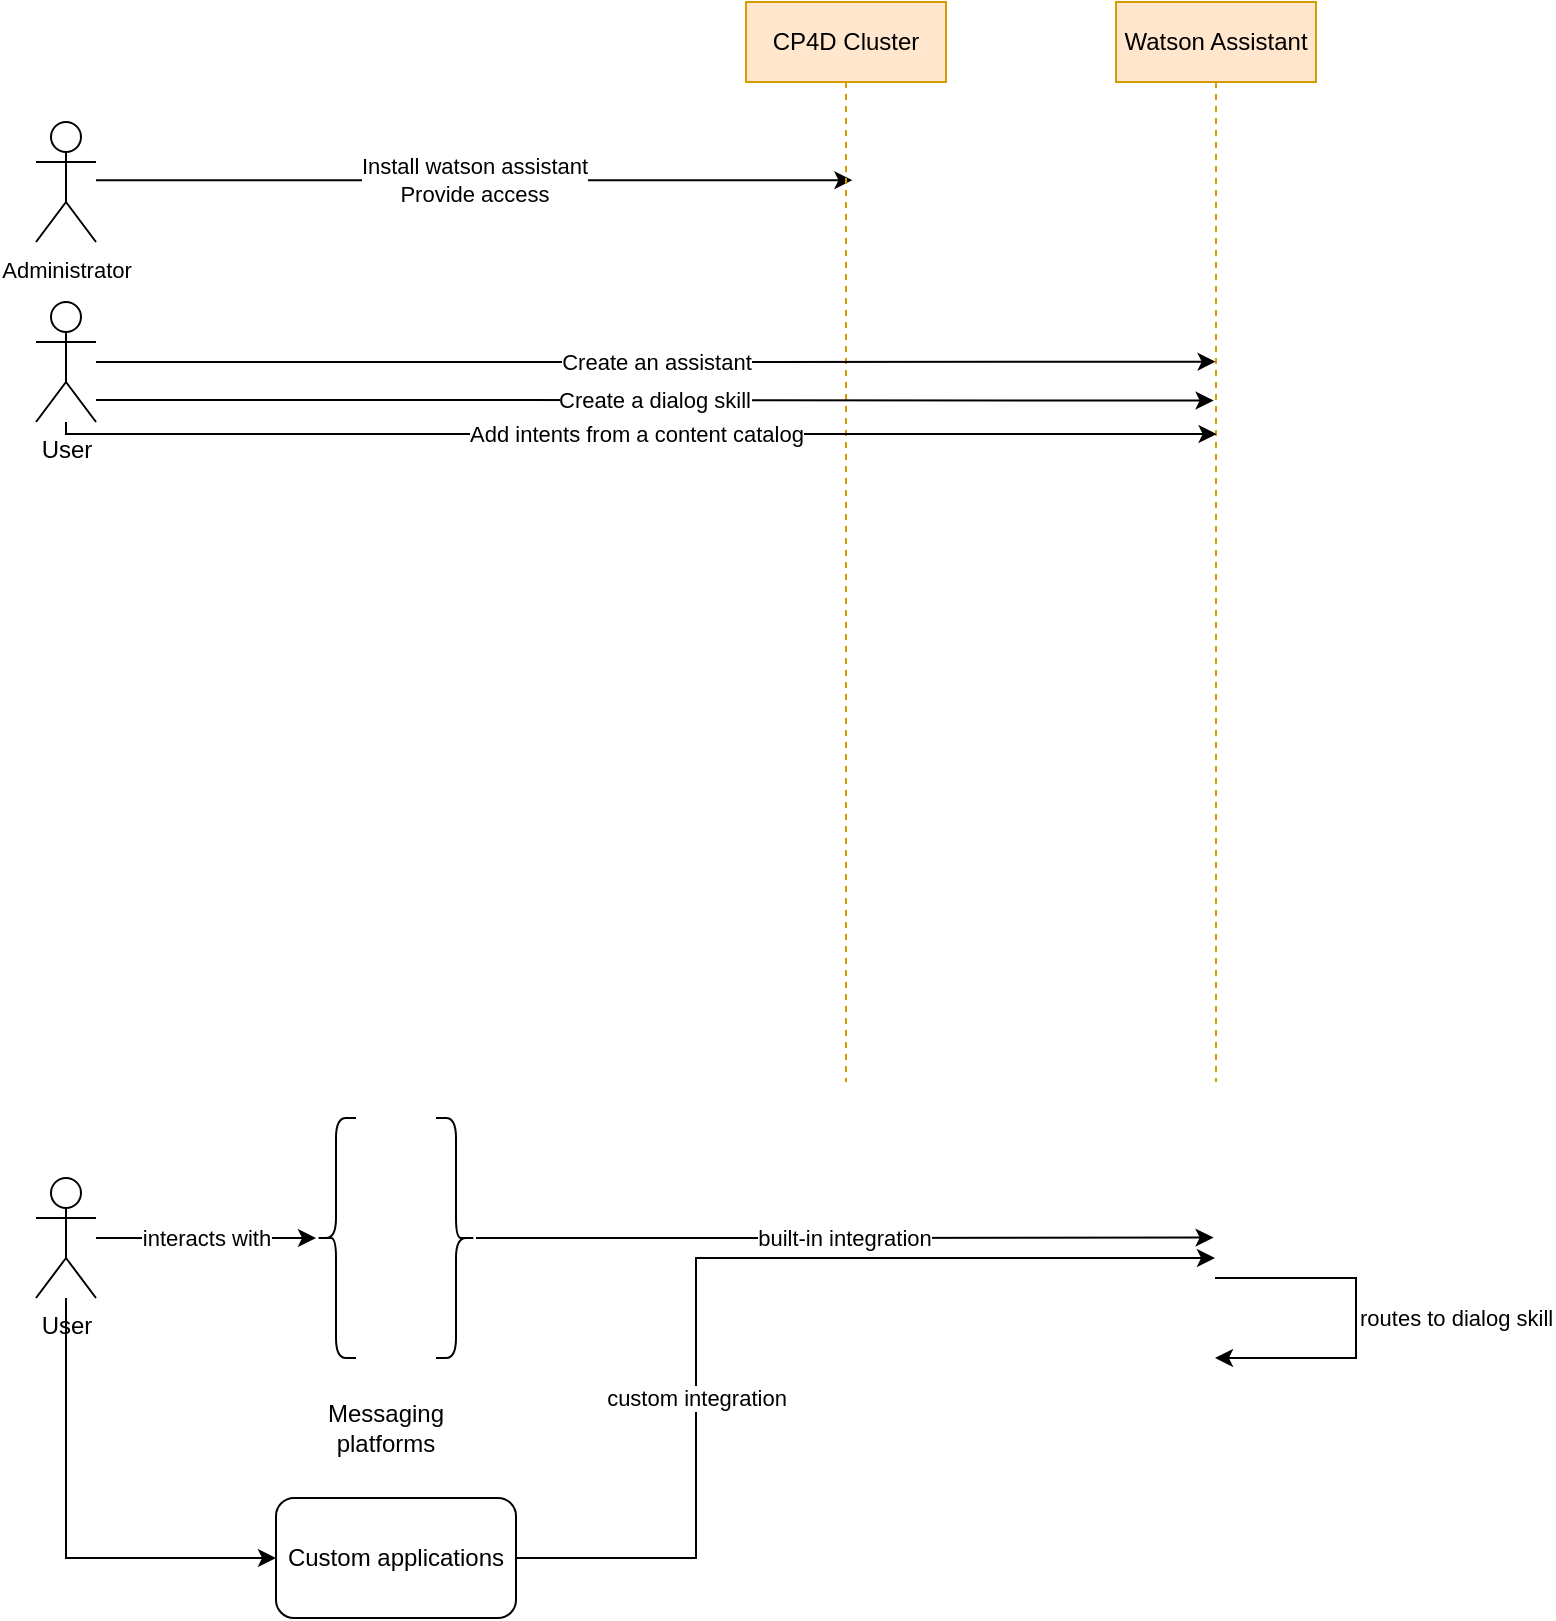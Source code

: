 <mxfile version="13.4.4" type="github">
  <diagram id="IWebMUMvC5ChVIndIaqR" name="Page-1">
    <mxGraphModel dx="691" dy="358" grid="1" gridSize="10" guides="1" tooltips="1" connect="1" arrows="1" fold="1" page="1" pageScale="1" pageWidth="850" pageHeight="1100" math="0" shadow="0">
      <root>
        <mxCell id="0" />
        <mxCell id="1" parent="0" />
        <mxCell id="xeU47IazUPWk-IXKemjb-5" value="Install watson assistant&lt;br&gt;Provide access" style="edgeStyle=orthogonalEdgeStyle;rounded=0;orthogonalLoop=1;jettySize=auto;html=1;entryX=0.532;entryY=0.165;entryDx=0;entryDy=0;entryPerimeter=0;" edge="1" parent="1" source="xeU47IazUPWk-IXKemjb-1" target="xeU47IazUPWk-IXKemjb-3">
          <mxGeometry relative="1" as="geometry">
            <Array as="points">
              <mxPoint x="232" y="130" />
            </Array>
          </mxGeometry>
        </mxCell>
        <mxCell id="xeU47IazUPWk-IXKemjb-1" value="&lt;font style=&quot;font-size: 11px&quot;&gt;Administrator&lt;/font&gt;" style="shape=umlActor;verticalLabelPosition=bottom;verticalAlign=top;html=1;outlineConnect=0;" vertex="1" parent="1">
          <mxGeometry x="20" y="100" width="30" height="60" as="geometry" />
        </mxCell>
        <mxCell id="xeU47IazUPWk-IXKemjb-3" value="CP4D Cluster" style="shape=umlLifeline;perimeter=lifelinePerimeter;whiteSpace=wrap;html=1;container=1;collapsible=0;recursiveResize=0;outlineConnect=0;fillColor=#ffe6cc;strokeColor=#d79b00;" vertex="1" parent="1">
          <mxGeometry x="375" y="40" width="100" height="540" as="geometry" />
        </mxCell>
        <mxCell id="xeU47IazUPWk-IXKemjb-4" value="Watson Assistant" style="shape=umlLifeline;perimeter=lifelinePerimeter;whiteSpace=wrap;html=1;container=1;collapsible=0;recursiveResize=0;outlineConnect=0;fillColor=#ffe6cc;strokeColor=#d79b00;" vertex="1" parent="1">
          <mxGeometry x="560" y="40" width="100" height="540" as="geometry" />
        </mxCell>
        <mxCell id="xeU47IazUPWk-IXKemjb-13" value="interacts with" style="edgeStyle=orthogonalEdgeStyle;rounded=0;orthogonalLoop=1;jettySize=auto;html=1;" edge="1" parent="1" source="xeU47IazUPWk-IXKemjb-6" target="xeU47IazUPWk-IXKemjb-10">
          <mxGeometry relative="1" as="geometry" />
        </mxCell>
        <mxCell id="xeU47IazUPWk-IXKemjb-17" style="edgeStyle=orthogonalEdgeStyle;rounded=0;orthogonalLoop=1;jettySize=auto;html=1;entryX=0;entryY=0.5;entryDx=0;entryDy=0;" edge="1" parent="1" source="xeU47IazUPWk-IXKemjb-6" target="xeU47IazUPWk-IXKemjb-16">
          <mxGeometry relative="1" as="geometry">
            <Array as="points">
              <mxPoint x="35" y="818" />
            </Array>
          </mxGeometry>
        </mxCell>
        <mxCell id="xeU47IazUPWk-IXKemjb-6" value="User" style="shape=umlActor;verticalLabelPosition=bottom;verticalAlign=top;html=1;outlineConnect=0;" vertex="1" parent="1">
          <mxGeometry x="20" y="628" width="30" height="60" as="geometry" />
        </mxCell>
        <mxCell id="xeU47IazUPWk-IXKemjb-7" value="" style="shape=image;html=1;verticalAlign=top;verticalLabelPosition=bottom;labelBackgroundColor=#ffffff;imageAspect=0;aspect=fixed;image=https://cdn3.iconfinder.com/data/icons/social-network-30/512/social-08-128.png" vertex="1" parent="1">
          <mxGeometry x="190" y="618" width="20" height="20" as="geometry" />
        </mxCell>
        <mxCell id="xeU47IazUPWk-IXKemjb-9" value="" style="shape=image;html=1;verticalAlign=top;verticalLabelPosition=bottom;labelBackgroundColor=#ffffff;imageAspect=0;aspect=fixed;image=https://cdn3.iconfinder.com/data/icons/social-network-30/512/social-04-128.png" vertex="1" parent="1">
          <mxGeometry x="180" y="658" width="30" height="30" as="geometry" />
        </mxCell>
        <mxCell id="xeU47IazUPWk-IXKemjb-10" value="" style="shape=curlyBracket;whiteSpace=wrap;html=1;rounded=1;" vertex="1" parent="1">
          <mxGeometry x="160" y="598" width="20" height="120" as="geometry" />
        </mxCell>
        <mxCell id="xeU47IazUPWk-IXKemjb-11" value="Messaging platforms" style="text;html=1;strokeColor=none;fillColor=none;align=center;verticalAlign=middle;whiteSpace=wrap;rounded=0;" vertex="1" parent="1">
          <mxGeometry x="160" y="738" width="70" height="30" as="geometry" />
        </mxCell>
        <mxCell id="xeU47IazUPWk-IXKemjb-15" value="built-in integration" style="edgeStyle=orthogonalEdgeStyle;rounded=0;orthogonalLoop=1;jettySize=auto;html=1;entryX=0.488;entryY=0.37;entryDx=0;entryDy=0;entryPerimeter=0;" edge="1" parent="1" source="xeU47IazUPWk-IXKemjb-14">
          <mxGeometry relative="1" as="geometry">
            <mxPoint x="608.8" y="657.8" as="targetPoint" />
          </mxGeometry>
        </mxCell>
        <mxCell id="xeU47IazUPWk-IXKemjb-14" value="" style="shape=curlyBracket;whiteSpace=wrap;html=1;rounded=1;direction=west;" vertex="1" parent="1">
          <mxGeometry x="220" y="598" width="20" height="120" as="geometry" />
        </mxCell>
        <mxCell id="xeU47IazUPWk-IXKemjb-18" value="custom integration" style="edgeStyle=orthogonalEdgeStyle;rounded=0;orthogonalLoop=1;jettySize=auto;html=1;" edge="1" parent="1" source="xeU47IazUPWk-IXKemjb-16">
          <mxGeometry x="-0.319" relative="1" as="geometry">
            <mxPoint x="609.5" y="668" as="targetPoint" />
            <Array as="points">
              <mxPoint x="350" y="818" />
              <mxPoint x="350" y="668" />
            </Array>
            <mxPoint as="offset" />
          </mxGeometry>
        </mxCell>
        <mxCell id="xeU47IazUPWk-IXKemjb-16" value="Custom applications" style="rounded=1;whiteSpace=wrap;html=1;" vertex="1" parent="1">
          <mxGeometry x="140" y="788" width="120" height="60" as="geometry" />
        </mxCell>
        <mxCell id="xeU47IazUPWk-IXKemjb-19" value="routes to dialog skill" style="edgeStyle=orthogonalEdgeStyle;rounded=0;orthogonalLoop=1;jettySize=auto;html=1;align=left;" edge="1" parent="1">
          <mxGeometry relative="1" as="geometry">
            <mxPoint x="609.5" y="678" as="sourcePoint" />
            <mxPoint x="609.5" y="718" as="targetPoint" />
            <Array as="points">
              <mxPoint x="680" y="678" />
              <mxPoint x="650" y="718" />
            </Array>
          </mxGeometry>
        </mxCell>
        <mxCell id="xeU47IazUPWk-IXKemjb-21" value="Create an assistant" style="edgeStyle=orthogonalEdgeStyle;rounded=0;orthogonalLoop=1;jettySize=auto;html=1;entryX=0.498;entryY=0.333;entryDx=0;entryDy=0;entryPerimeter=0;" edge="1" parent="1" source="xeU47IazUPWk-IXKemjb-20" target="xeU47IazUPWk-IXKemjb-4">
          <mxGeometry relative="1" as="geometry" />
        </mxCell>
        <mxCell id="xeU47IazUPWk-IXKemjb-22" value="Create a dialog skill" style="edgeStyle=orthogonalEdgeStyle;rounded=0;orthogonalLoop=1;jettySize=auto;html=1;entryX=0.488;entryY=0.369;entryDx=0;entryDy=0;entryPerimeter=0;" edge="1" parent="1" source="xeU47IazUPWk-IXKemjb-20" target="xeU47IazUPWk-IXKemjb-4">
          <mxGeometry relative="1" as="geometry">
            <Array as="points">
              <mxPoint x="180" y="239" />
              <mxPoint x="180" y="239" />
            </Array>
          </mxGeometry>
        </mxCell>
        <mxCell id="xeU47IazUPWk-IXKemjb-23" value="Add intents from a content catalog" style="edgeStyle=orthogonalEdgeStyle;rounded=0;orthogonalLoop=1;jettySize=auto;html=1;entryX=0.503;entryY=0.4;entryDx=0;entryDy=0;entryPerimeter=0;" edge="1" parent="1" source="xeU47IazUPWk-IXKemjb-20" target="xeU47IazUPWk-IXKemjb-4">
          <mxGeometry relative="1" as="geometry">
            <Array as="points">
              <mxPoint x="35" y="256" />
            </Array>
          </mxGeometry>
        </mxCell>
        <mxCell id="xeU47IazUPWk-IXKemjb-20" value="User" style="shape=umlActor;verticalLabelPosition=bottom;verticalAlign=top;html=1;outlineConnect=0;" vertex="1" parent="1">
          <mxGeometry x="20" y="190" width="30" height="60" as="geometry" />
        </mxCell>
      </root>
    </mxGraphModel>
  </diagram>
</mxfile>
